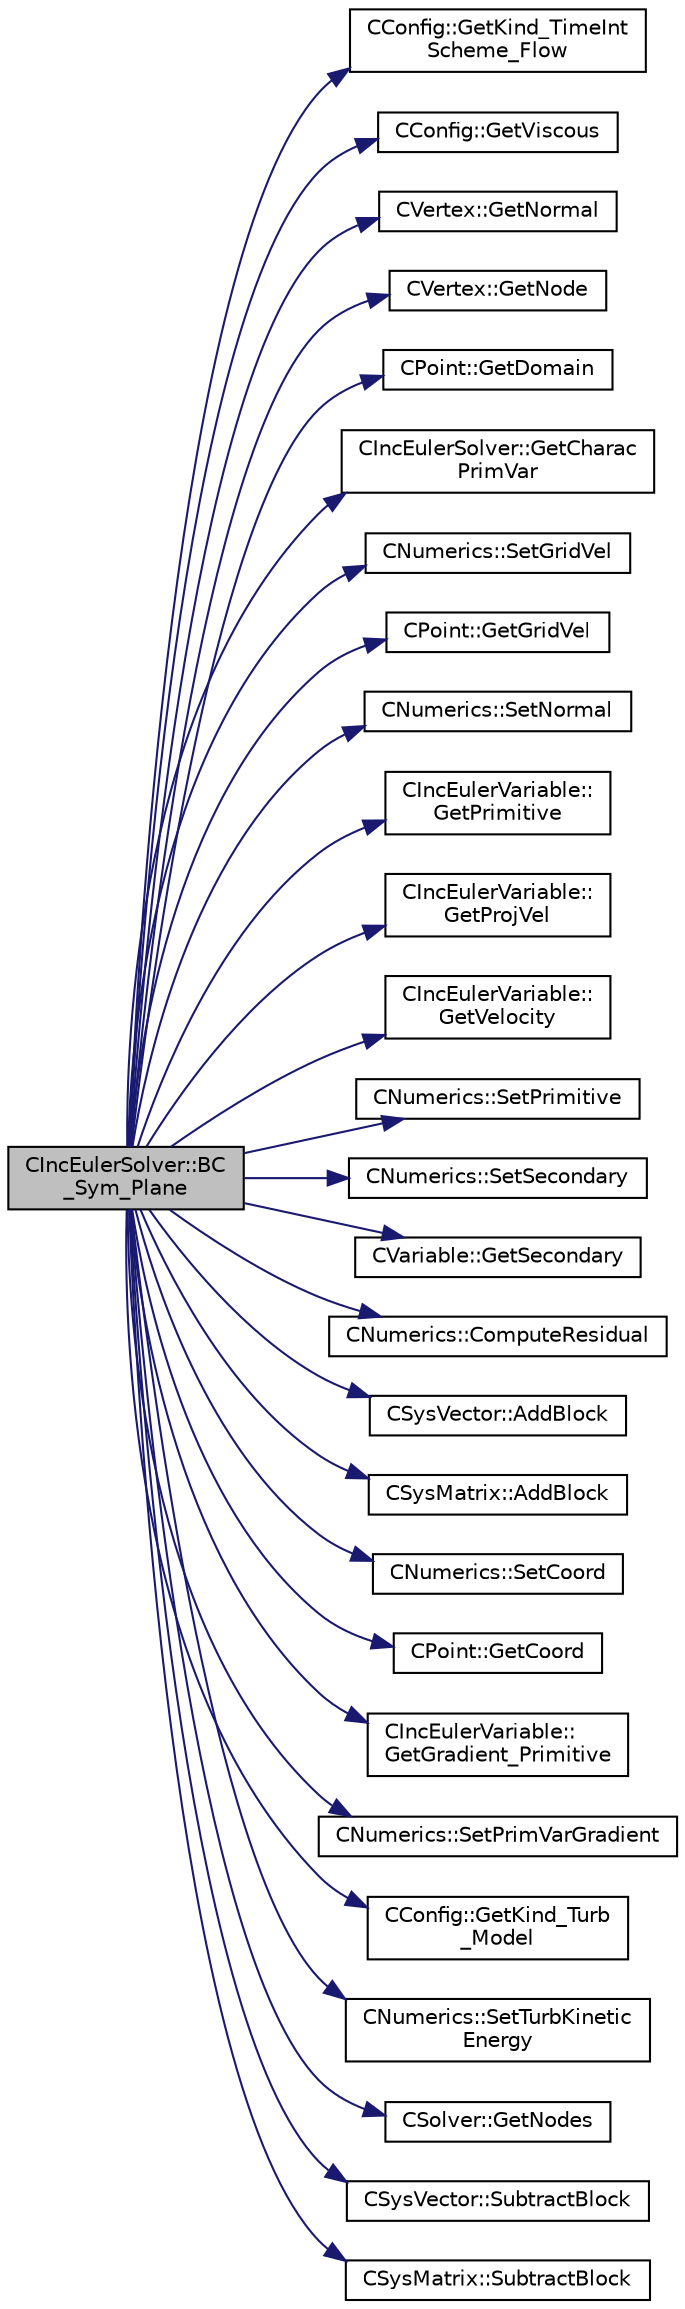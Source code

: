 digraph "CIncEulerSolver::BC_Sym_Plane"
{
  edge [fontname="Helvetica",fontsize="10",labelfontname="Helvetica",labelfontsize="10"];
  node [fontname="Helvetica",fontsize="10",shape=record];
  rankdir="LR";
  Node559 [label="CIncEulerSolver::BC\l_Sym_Plane",height=0.2,width=0.4,color="black", fillcolor="grey75", style="filled", fontcolor="black"];
  Node559 -> Node560 [color="midnightblue",fontsize="10",style="solid",fontname="Helvetica"];
  Node560 [label="CConfig::GetKind_TimeInt\lScheme_Flow",height=0.2,width=0.4,color="black", fillcolor="white", style="filled",URL="$class_c_config.html#a20e5fd7b43cfd2bf2bcf5137f12bc635",tooltip="Get the kind of integration scheme (explicit or implicit) for the flow equations. ..."];
  Node559 -> Node561 [color="midnightblue",fontsize="10",style="solid",fontname="Helvetica"];
  Node561 [label="CConfig::GetViscous",height=0.2,width=0.4,color="black", fillcolor="white", style="filled",URL="$class_c_config.html#a2e9af0bd3e1f5ed865e81b627e94a662",tooltip="Determines if problem is viscous. "];
  Node559 -> Node562 [color="midnightblue",fontsize="10",style="solid",fontname="Helvetica"];
  Node562 [label="CVertex::GetNormal",height=0.2,width=0.4,color="black", fillcolor="white", style="filled",URL="$class_c_vertex.html#a0d289163c6f3384822fcb9ae86fc1c39",tooltip="Copy the the normal vector of a face. "];
  Node559 -> Node563 [color="midnightblue",fontsize="10",style="solid",fontname="Helvetica"];
  Node563 [label="CVertex::GetNode",height=0.2,width=0.4,color="black", fillcolor="white", style="filled",URL="$class_c_vertex.html#a95c513bf927464157ed96b6c79779a1f",tooltip="Get the node of the vertex. "];
  Node559 -> Node564 [color="midnightblue",fontsize="10",style="solid",fontname="Helvetica"];
  Node564 [label="CPoint::GetDomain",height=0.2,width=0.4,color="black", fillcolor="white", style="filled",URL="$class_c_point.html#a1d7e22a60d4cfef356af1cba2bab3e55",tooltip="For parallel computation, its indicates if a point must be computed or not. "];
  Node559 -> Node565 [color="midnightblue",fontsize="10",style="solid",fontname="Helvetica"];
  Node565 [label="CIncEulerSolver::GetCharac\lPrimVar",height=0.2,width=0.4,color="black", fillcolor="white", style="filled",URL="$class_c_inc_euler_solver.html#ab856e9c1b827a52d96ae38e1bbd3512e",tooltip="Value of the characteristic variables at the boundaries. "];
  Node559 -> Node566 [color="midnightblue",fontsize="10",style="solid",fontname="Helvetica"];
  Node566 [label="CNumerics::SetGridVel",height=0.2,width=0.4,color="black", fillcolor="white", style="filled",URL="$class_c_numerics.html#ae15b9e4ad2008444365109c434e24207",tooltip="Set the velocity of the computational grid. "];
  Node559 -> Node567 [color="midnightblue",fontsize="10",style="solid",fontname="Helvetica"];
  Node567 [label="CPoint::GetGridVel",height=0.2,width=0.4,color="black", fillcolor="white", style="filled",URL="$class_c_point.html#a62ec636f4a05ac578b582a053e8553f9",tooltip="Get the value of the grid velocity at the point. "];
  Node559 -> Node568 [color="midnightblue",fontsize="10",style="solid",fontname="Helvetica"];
  Node568 [label="CNumerics::SetNormal",height=0.2,width=0.4,color="black", fillcolor="white", style="filled",URL="$class_c_numerics.html#a41903d97957f351cd9ee63ca404985b1",tooltip="Set the value of the normal vector to the face between two points. "];
  Node559 -> Node569 [color="midnightblue",fontsize="10",style="solid",fontname="Helvetica"];
  Node569 [label="CIncEulerVariable::\lGetPrimitive",height=0.2,width=0.4,color="black", fillcolor="white", style="filled",URL="$class_c_inc_euler_variable.html#af3063f74dadcaaacbe9f9d39fbf897ac",tooltip="Get the primitive variables. "];
  Node559 -> Node570 [color="midnightblue",fontsize="10",style="solid",fontname="Helvetica"];
  Node570 [label="CIncEulerVariable::\lGetProjVel",height=0.2,width=0.4,color="black", fillcolor="white", style="filled",URL="$class_c_inc_euler_variable.html#a5be448ff9935d455153f6a3e63163ab2",tooltip="Get the projected velocity in a unitary vector direction (compressible solver). "];
  Node559 -> Node571 [color="midnightblue",fontsize="10",style="solid",fontname="Helvetica"];
  Node571 [label="CIncEulerVariable::\lGetVelocity",height=0.2,width=0.4,color="black", fillcolor="white", style="filled",URL="$class_c_inc_euler_variable.html#ab8a0bc37de1ef84311928bb426263f7a",tooltip="Get the velocity of the flow. "];
  Node559 -> Node572 [color="midnightblue",fontsize="10",style="solid",fontname="Helvetica"];
  Node572 [label="CNumerics::SetPrimitive",height=0.2,width=0.4,color="black", fillcolor="white", style="filled",URL="$class_c_numerics.html#af72b17d397adf09beed2e99e2daf895c",tooltip="Set the value of the primitive variables. "];
  Node559 -> Node573 [color="midnightblue",fontsize="10",style="solid",fontname="Helvetica"];
  Node573 [label="CNumerics::SetSecondary",height=0.2,width=0.4,color="black", fillcolor="white", style="filled",URL="$class_c_numerics.html#a6e34c34e24623507f06c184939f6656a",tooltip="Set the value of the primitive variables. "];
  Node559 -> Node574 [color="midnightblue",fontsize="10",style="solid",fontname="Helvetica"];
  Node574 [label="CVariable::GetSecondary",height=0.2,width=0.4,color="black", fillcolor="white", style="filled",URL="$class_c_variable.html#a98cac563b0d4ead9f5c7bde9c9e9161b",tooltip="A virtual member. "];
  Node559 -> Node575 [color="midnightblue",fontsize="10",style="solid",fontname="Helvetica"];
  Node575 [label="CNumerics::ComputeResidual",height=0.2,width=0.4,color="black", fillcolor="white", style="filled",URL="$class_c_numerics.html#abe734316e0047f463f059fd77a281958",tooltip="Compute the numerical residual. "];
  Node559 -> Node576 [color="midnightblue",fontsize="10",style="solid",fontname="Helvetica"];
  Node576 [label="CSysVector::AddBlock",height=0.2,width=0.4,color="black", fillcolor="white", style="filled",URL="$class_c_sys_vector.html#acd4c36df2ea0b7ad473944cff9bf5d72",tooltip="Add val_residual to the residual. "];
  Node559 -> Node577 [color="midnightblue",fontsize="10",style="solid",fontname="Helvetica"];
  Node577 [label="CSysMatrix::AddBlock",height=0.2,width=0.4,color="black", fillcolor="white", style="filled",URL="$class_c_sys_matrix.html#a85def3109e5aa5307268ca830a8f6522",tooltip="Adds the specified block to the sparse matrix. "];
  Node559 -> Node578 [color="midnightblue",fontsize="10",style="solid",fontname="Helvetica"];
  Node578 [label="CNumerics::SetCoord",height=0.2,width=0.4,color="black", fillcolor="white", style="filled",URL="$class_c_numerics.html#a5fa1089c7228d6d49677a633bbe3c890",tooltip="Set coordinates of the points. "];
  Node559 -> Node579 [color="midnightblue",fontsize="10",style="solid",fontname="Helvetica"];
  Node579 [label="CPoint::GetCoord",height=0.2,width=0.4,color="black", fillcolor="white", style="filled",URL="$class_c_point.html#a95fe081d22e96e190cb3edcbf0d6525f",tooltip="Get the coordinates dor the control volume. "];
  Node559 -> Node580 [color="midnightblue",fontsize="10",style="solid",fontname="Helvetica"];
  Node580 [label="CIncEulerVariable::\lGetGradient_Primitive",height=0.2,width=0.4,color="black", fillcolor="white", style="filled",URL="$class_c_inc_euler_variable.html#a6732935d0d77a7e11ad404766b031f94",tooltip="Get the value of the primitive variables gradient. "];
  Node559 -> Node581 [color="midnightblue",fontsize="10",style="solid",fontname="Helvetica"];
  Node581 [label="CNumerics::SetPrimVarGradient",height=0.2,width=0.4,color="black", fillcolor="white", style="filled",URL="$class_c_numerics.html#a22772ccb1c59b1267152d4cc9825a98a",tooltip="Set the gradient of the primitive variables. "];
  Node559 -> Node582 [color="midnightblue",fontsize="10",style="solid",fontname="Helvetica"];
  Node582 [label="CConfig::GetKind_Turb\l_Model",height=0.2,width=0.4,color="black", fillcolor="white", style="filled",URL="$class_c_config.html#a40aaed07fc5844d505d2c0b7076594d7",tooltip="Get the kind of the turbulence model. "];
  Node559 -> Node583 [color="midnightblue",fontsize="10",style="solid",fontname="Helvetica"];
  Node583 [label="CNumerics::SetTurbKinetic\lEnergy",height=0.2,width=0.4,color="black", fillcolor="white", style="filled",URL="$class_c_numerics.html#adb60105707161f121e6c9d79a2c80284",tooltip="Set the turbulent kinetic energy. "];
  Node559 -> Node584 [color="midnightblue",fontsize="10",style="solid",fontname="Helvetica"];
  Node584 [label="CSolver::GetNodes",height=0.2,width=0.4,color="black", fillcolor="white", style="filled",URL="$class_c_solver.html#af3198e52a2ea377bb765647b5e697197",tooltip="Allow outside access to the nodes of the solver, containing conservatives, primitives, etc. "];
  Node559 -> Node585 [color="midnightblue",fontsize="10",style="solid",fontname="Helvetica"];
  Node585 [label="CSysVector::SubtractBlock",height=0.2,width=0.4,color="black", fillcolor="white", style="filled",URL="$class_c_sys_vector.html#a732b302ca148d38b442bfe7e096a81be",tooltip="Subtract val_residual to the residual. "];
  Node559 -> Node586 [color="midnightblue",fontsize="10",style="solid",fontname="Helvetica"];
  Node586 [label="CSysMatrix::SubtractBlock",height=0.2,width=0.4,color="black", fillcolor="white", style="filled",URL="$class_c_sys_matrix.html#af913d33707e948c30fff5a62773ef5c6",tooltip="Subtracts the specified block to the sparse matrix. "];
}
